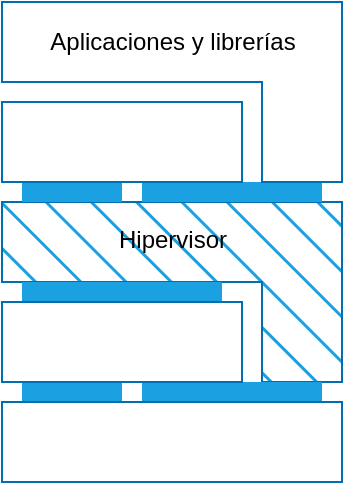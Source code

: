 <mxfile>
    <diagram id="shR7l1z_CxIOuZ4IrIi_" name="Page-1">
        <mxGraphModel dx="906" dy="546" grid="1" gridSize="10" guides="1" tooltips="1" connect="1" arrows="1" fold="1" page="1" pageScale="1" pageWidth="850" pageHeight="1100" math="0" shadow="0">
            <root>
                <mxCell id="0"/>
                <mxCell id="1" parent="0"/>
                <mxCell id="31" value="" style="shape=corner;whiteSpace=wrap;html=1;direction=south;dx=40;dy=40;fillColor=#1ba1e2;fontColor=#ffffff;strokeColor=light-dark(#006EAF,#006EAF);fillStyle=hatch;" vertex="1" parent="1">
                    <mxGeometry x="40" y="140" width="170" height="90" as="geometry"/>
                </mxCell>
                <mxCell id="32" value="" style="rounded=0;whiteSpace=wrap;html=1;fillColor=#1ba1e2;fontColor=#ffffff;strokeColor=none;" vertex="1" parent="1">
                    <mxGeometry x="50" y="230" width="50" height="10" as="geometry"/>
                </mxCell>
                <mxCell id="33" value="" style="rounded=0;whiteSpace=wrap;html=1;fillColor=#1ba1e2;fontColor=#ffffff;strokeColor=none;" vertex="1" parent="1">
                    <mxGeometry x="110" y="230" width="90" height="10" as="geometry"/>
                </mxCell>
                <mxCell id="34" value="" style="rounded=0;whiteSpace=wrap;html=1;fillColor=#1ba1e2;fontColor=#ffffff;strokeColor=none;" vertex="1" parent="1">
                    <mxGeometry x="50" y="180" width="100" height="10" as="geometry"/>
                </mxCell>
                <mxCell id="36" value="Hardware" style="rounded=0;whiteSpace=wrap;html=1;fillColor=none;fontColor=light-dark(#FFFFFF,#006EAF);strokeColor=light-dark(#006EAF,#006EAF);" vertex="1" parent="1">
                    <mxGeometry x="40" y="240" width="170" height="40" as="geometry"/>
                </mxCell>
                <mxCell id="37" value="Sistema operativo" style="rounded=0;whiteSpace=wrap;html=1;fillColor=none;fontColor=light-dark(#FFFFFF,#006EAF);strokeColor=light-dark(#006EAF,#006EAF);" vertex="1" parent="1">
                    <mxGeometry x="40" y="190" width="120" height="40" as="geometry"/>
                </mxCell>
                <mxCell id="38" value="Hipervisor" style="text;html=1;align=center;verticalAlign=middle;resizable=0;points=[];autosize=1;strokeColor=none;fillColor=none;fontColor=light-dark(#000000,#006EAF);" vertex="1" parent="1">
                    <mxGeometry x="85" y="144" width="80" height="30" as="geometry"/>
                </mxCell>
                <mxCell id="40" value="" style="rounded=0;whiteSpace=wrap;html=1;fillColor=#1ba1e2;fontColor=#ffffff;strokeColor=none;" vertex="1" parent="1">
                    <mxGeometry x="50" y="130" width="50" height="10" as="geometry"/>
                </mxCell>
                <mxCell id="41" value="" style="rounded=0;whiteSpace=wrap;html=1;fillColor=#1ba1e2;fontColor=#ffffff;strokeColor=none;" vertex="1" parent="1">
                    <mxGeometry x="110" y="130" width="90" height="10" as="geometry"/>
                </mxCell>
                <mxCell id="42" value="" style="shape=corner;whiteSpace=wrap;html=1;direction=south;dx=40;dy=40;fillColor=none;fontColor=#ffffff;strokeColor=light-dark(#006EAF,#006EAF);fillStyle=hatch;" vertex="1" parent="1">
                    <mxGeometry x="40" y="40" width="170" height="90" as="geometry"/>
                </mxCell>
                <mxCell id="43" value="Sistema operativo" style="rounded=0;whiteSpace=wrap;html=1;fillColor=none;fontColor=light-dark(#FFFFFF,#006EAF);strokeColor=light-dark(#006EAF,#006EAF);" vertex="1" parent="1">
                    <mxGeometry x="40" y="90" width="120" height="40" as="geometry"/>
                </mxCell>
                <mxCell id="44" value="Aplicaciones y librerías" style="text;html=1;align=center;verticalAlign=middle;resizable=0;points=[];autosize=1;strokeColor=none;fillColor=none;fontColor=light-dark(#000000,#006EAF);" vertex="1" parent="1">
                    <mxGeometry x="50" y="45" width="150" height="30" as="geometry"/>
                </mxCell>
            </root>
        </mxGraphModel>
    </diagram>
</mxfile>